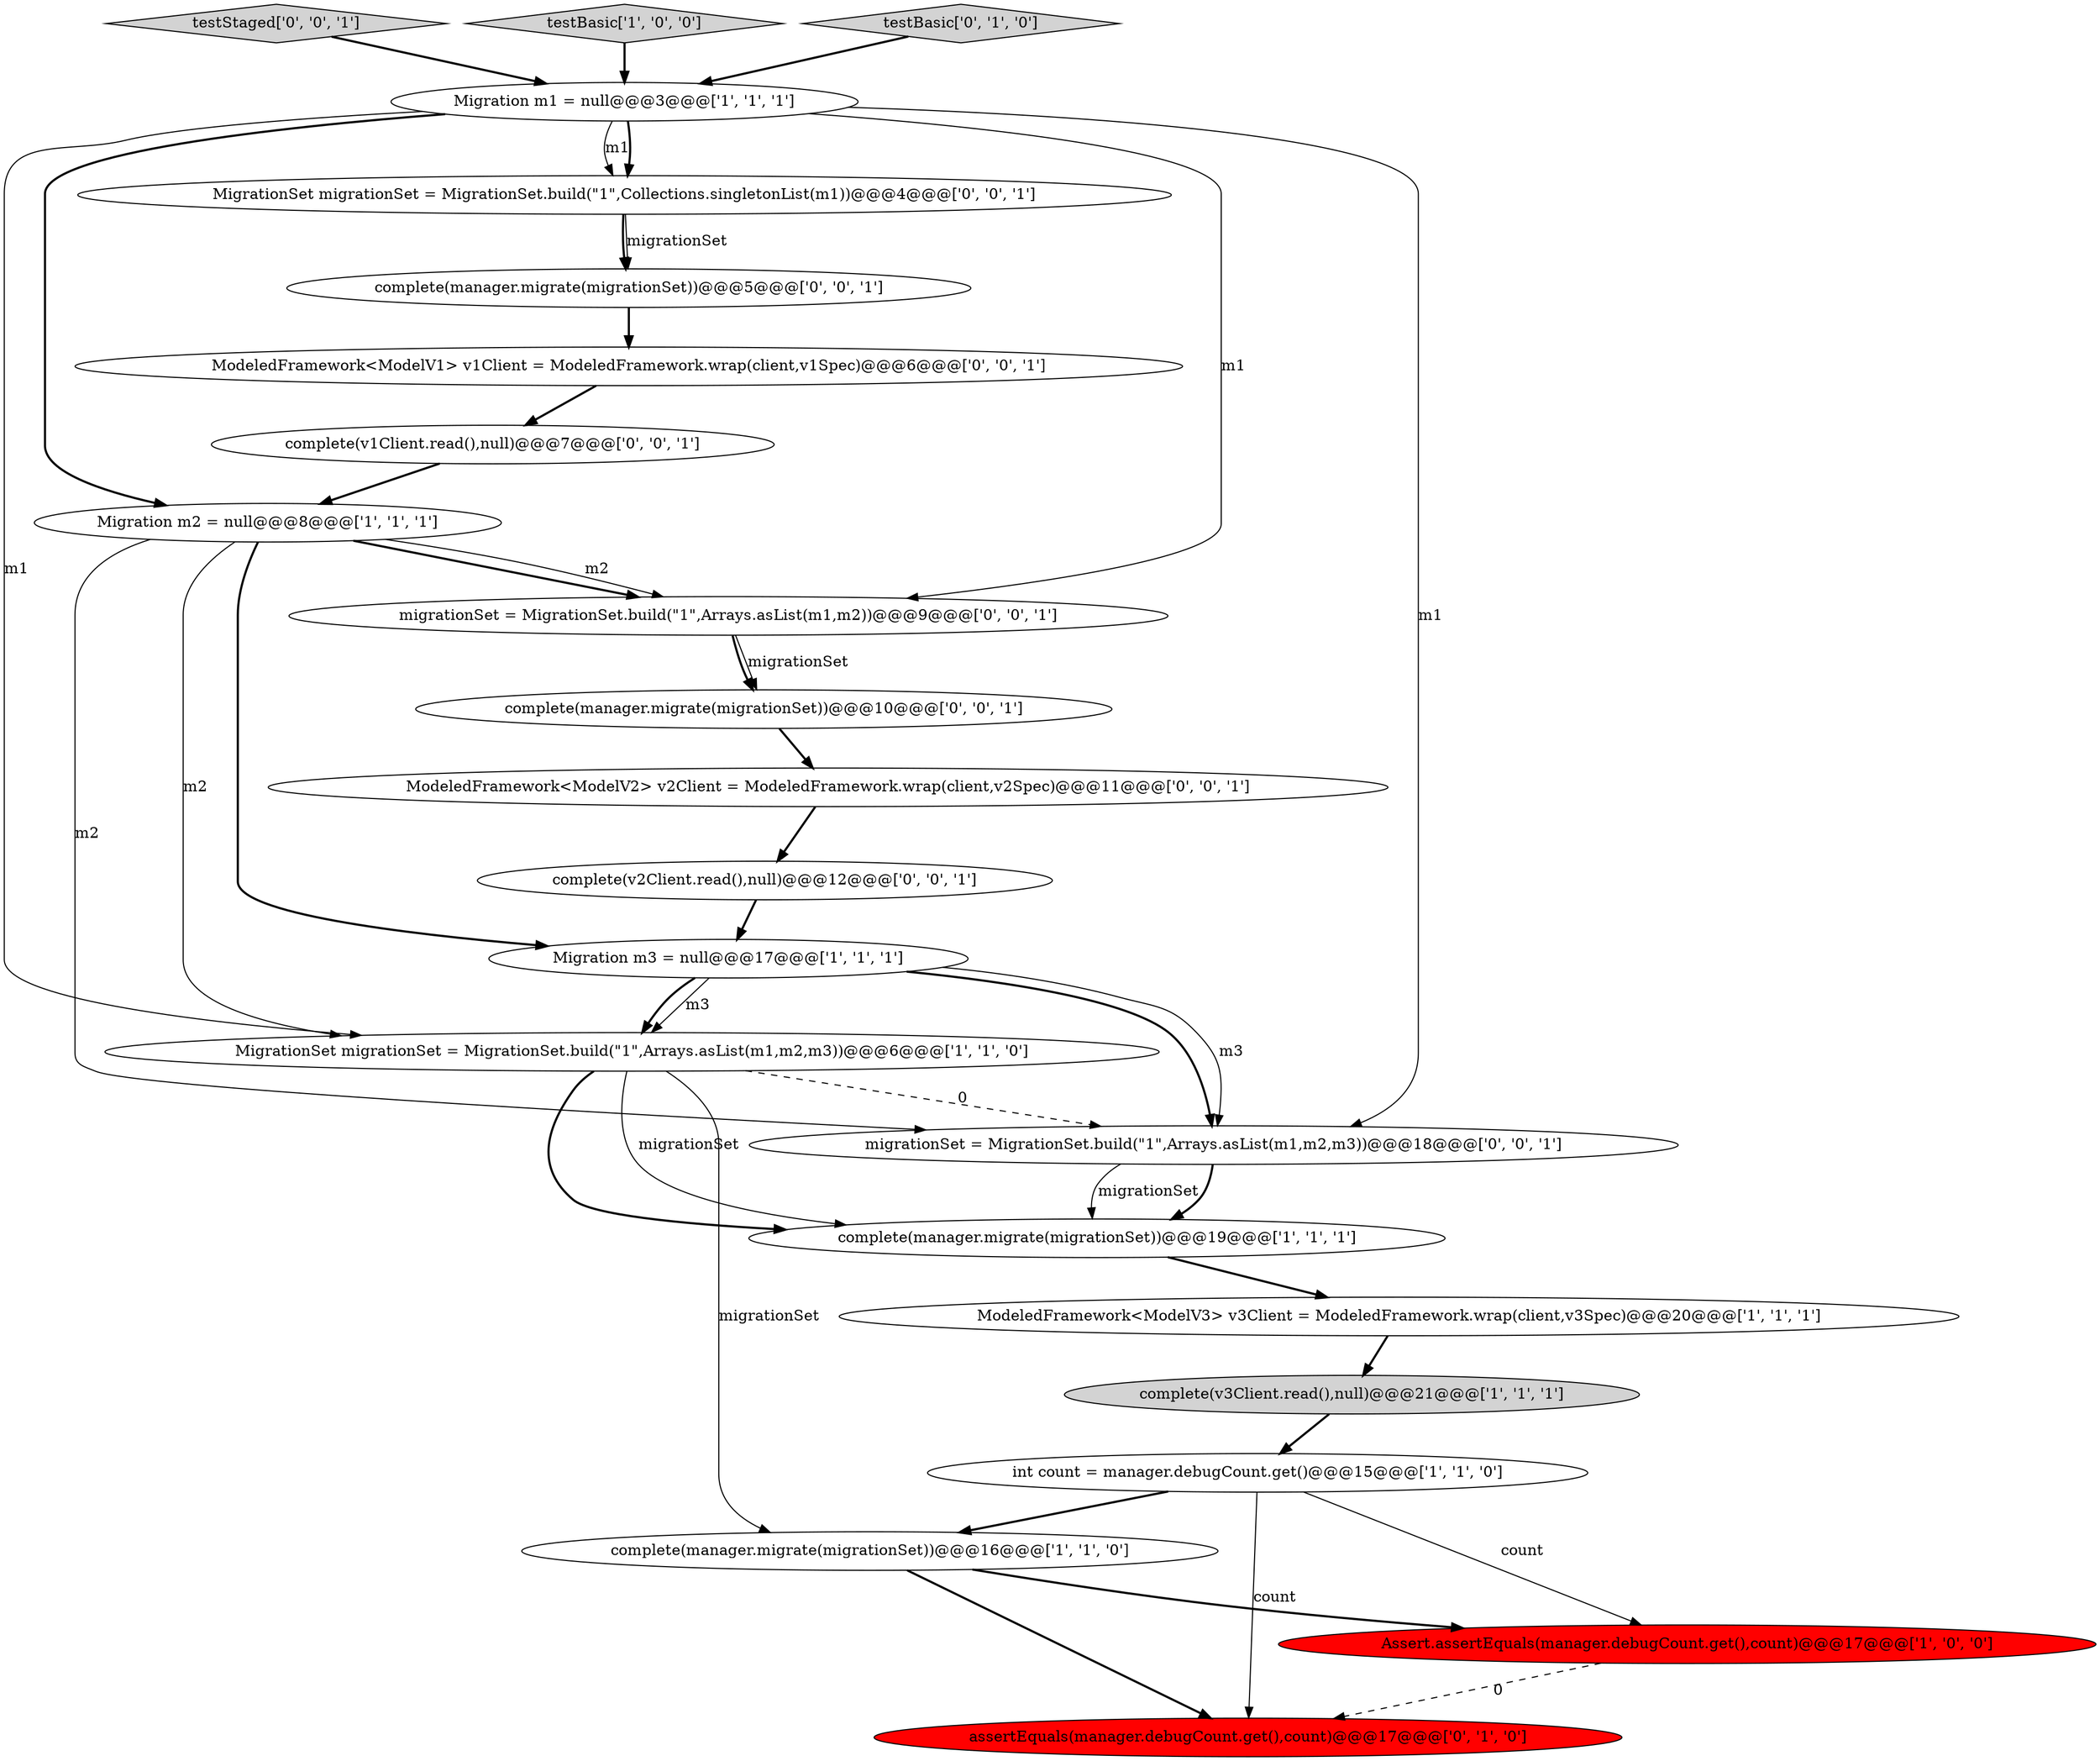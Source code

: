 digraph {
14 [style = filled, label = "MigrationSet migrationSet = MigrationSet.build(\"1\",Collections.singletonList(m1))@@@4@@@['0', '0', '1']", fillcolor = white, shape = ellipse image = "AAA0AAABBB3BBB"];
7 [style = filled, label = "MigrationSet migrationSet = MigrationSet.build(\"1\",Arrays.asList(m1,m2,m3))@@@6@@@['1', '1', '0']", fillcolor = white, shape = ellipse image = "AAA0AAABBB1BBB"];
18 [style = filled, label = "complete(manager.migrate(migrationSet))@@@10@@@['0', '0', '1']", fillcolor = white, shape = ellipse image = "AAA0AAABBB3BBB"];
19 [style = filled, label = "complete(manager.migrate(migrationSet))@@@5@@@['0', '0', '1']", fillcolor = white, shape = ellipse image = "AAA0AAABBB3BBB"];
6 [style = filled, label = "Migration m1 = null@@@3@@@['1', '1', '1']", fillcolor = white, shape = ellipse image = "AAA0AAABBB1BBB"];
16 [style = filled, label = "ModeledFramework<ModelV2> v2Client = ModeledFramework.wrap(client,v2Spec)@@@11@@@['0', '0', '1']", fillcolor = white, shape = ellipse image = "AAA0AAABBB3BBB"];
8 [style = filled, label = "complete(manager.migrate(migrationSet))@@@19@@@['1', '1', '1']", fillcolor = white, shape = ellipse image = "AAA0AAABBB1BBB"];
9 [style = filled, label = "complete(v3Client.read(),null)@@@21@@@['1', '1', '1']", fillcolor = lightgray, shape = ellipse image = "AAA0AAABBB1BBB"];
15 [style = filled, label = "migrationSet = MigrationSet.build(\"1\",Arrays.asList(m1,m2,m3))@@@18@@@['0', '0', '1']", fillcolor = white, shape = ellipse image = "AAA0AAABBB3BBB"];
0 [style = filled, label = "Migration m2 = null@@@8@@@['1', '1', '1']", fillcolor = white, shape = ellipse image = "AAA0AAABBB1BBB"];
11 [style = filled, label = "assertEquals(manager.debugCount.get(),count)@@@17@@@['0', '1', '0']", fillcolor = red, shape = ellipse image = "AAA1AAABBB2BBB"];
22 [style = filled, label = "complete(v1Client.read(),null)@@@7@@@['0', '0', '1']", fillcolor = white, shape = ellipse image = "AAA0AAABBB3BBB"];
10 [style = filled, label = "int count = manager.debugCount.get()@@@15@@@['1', '1', '0']", fillcolor = white, shape = ellipse image = "AAA0AAABBB1BBB"];
5 [style = filled, label = "Assert.assertEquals(manager.debugCount.get(),count)@@@17@@@['1', '0', '0']", fillcolor = red, shape = ellipse image = "AAA1AAABBB1BBB"];
21 [style = filled, label = "complete(v2Client.read(),null)@@@12@@@['0', '0', '1']", fillcolor = white, shape = ellipse image = "AAA0AAABBB3BBB"];
2 [style = filled, label = "ModeledFramework<ModelV3> v3Client = ModeledFramework.wrap(client,v3Spec)@@@20@@@['1', '1', '1']", fillcolor = white, shape = ellipse image = "AAA0AAABBB1BBB"];
17 [style = filled, label = "testStaged['0', '0', '1']", fillcolor = lightgray, shape = diamond image = "AAA0AAABBB3BBB"];
3 [style = filled, label = "Migration m3 = null@@@17@@@['1', '1', '1']", fillcolor = white, shape = ellipse image = "AAA0AAABBB1BBB"];
13 [style = filled, label = "migrationSet = MigrationSet.build(\"1\",Arrays.asList(m1,m2))@@@9@@@['0', '0', '1']", fillcolor = white, shape = ellipse image = "AAA0AAABBB3BBB"];
20 [style = filled, label = "ModeledFramework<ModelV1> v1Client = ModeledFramework.wrap(client,v1Spec)@@@6@@@['0', '0', '1']", fillcolor = white, shape = ellipse image = "AAA0AAABBB3BBB"];
4 [style = filled, label = "testBasic['1', '0', '0']", fillcolor = lightgray, shape = diamond image = "AAA0AAABBB1BBB"];
12 [style = filled, label = "testBasic['0', '1', '0']", fillcolor = lightgray, shape = diamond image = "AAA0AAABBB2BBB"];
1 [style = filled, label = "complete(manager.migrate(migrationSet))@@@16@@@['1', '1', '0']", fillcolor = white, shape = ellipse image = "AAA0AAABBB1BBB"];
1->5 [style = bold, label=""];
0->3 [style = bold, label=""];
10->11 [style = solid, label="count"];
0->13 [style = bold, label=""];
6->13 [style = solid, label="m1"];
17->6 [style = bold, label=""];
4->6 [style = bold, label=""];
19->20 [style = bold, label=""];
15->8 [style = solid, label="migrationSet"];
0->7 [style = solid, label="m2"];
3->7 [style = solid, label="m3"];
14->19 [style = bold, label=""];
6->0 [style = bold, label=""];
3->15 [style = bold, label=""];
2->9 [style = bold, label=""];
9->10 [style = bold, label=""];
6->14 [style = solid, label="m1"];
7->8 [style = bold, label=""];
12->6 [style = bold, label=""];
1->11 [style = bold, label=""];
20->22 [style = bold, label=""];
6->14 [style = bold, label=""];
6->7 [style = solid, label="m1"];
22->0 [style = bold, label=""];
3->15 [style = solid, label="m3"];
7->1 [style = solid, label="migrationSet"];
8->2 [style = bold, label=""];
3->7 [style = bold, label=""];
5->11 [style = dashed, label="0"];
16->21 [style = bold, label=""];
7->8 [style = solid, label="migrationSet"];
7->15 [style = dashed, label="0"];
14->19 [style = solid, label="migrationSet"];
0->13 [style = solid, label="m2"];
6->15 [style = solid, label="m1"];
13->18 [style = solid, label="migrationSet"];
10->1 [style = bold, label=""];
10->5 [style = solid, label="count"];
15->8 [style = bold, label=""];
13->18 [style = bold, label=""];
21->3 [style = bold, label=""];
0->15 [style = solid, label="m2"];
18->16 [style = bold, label=""];
}
